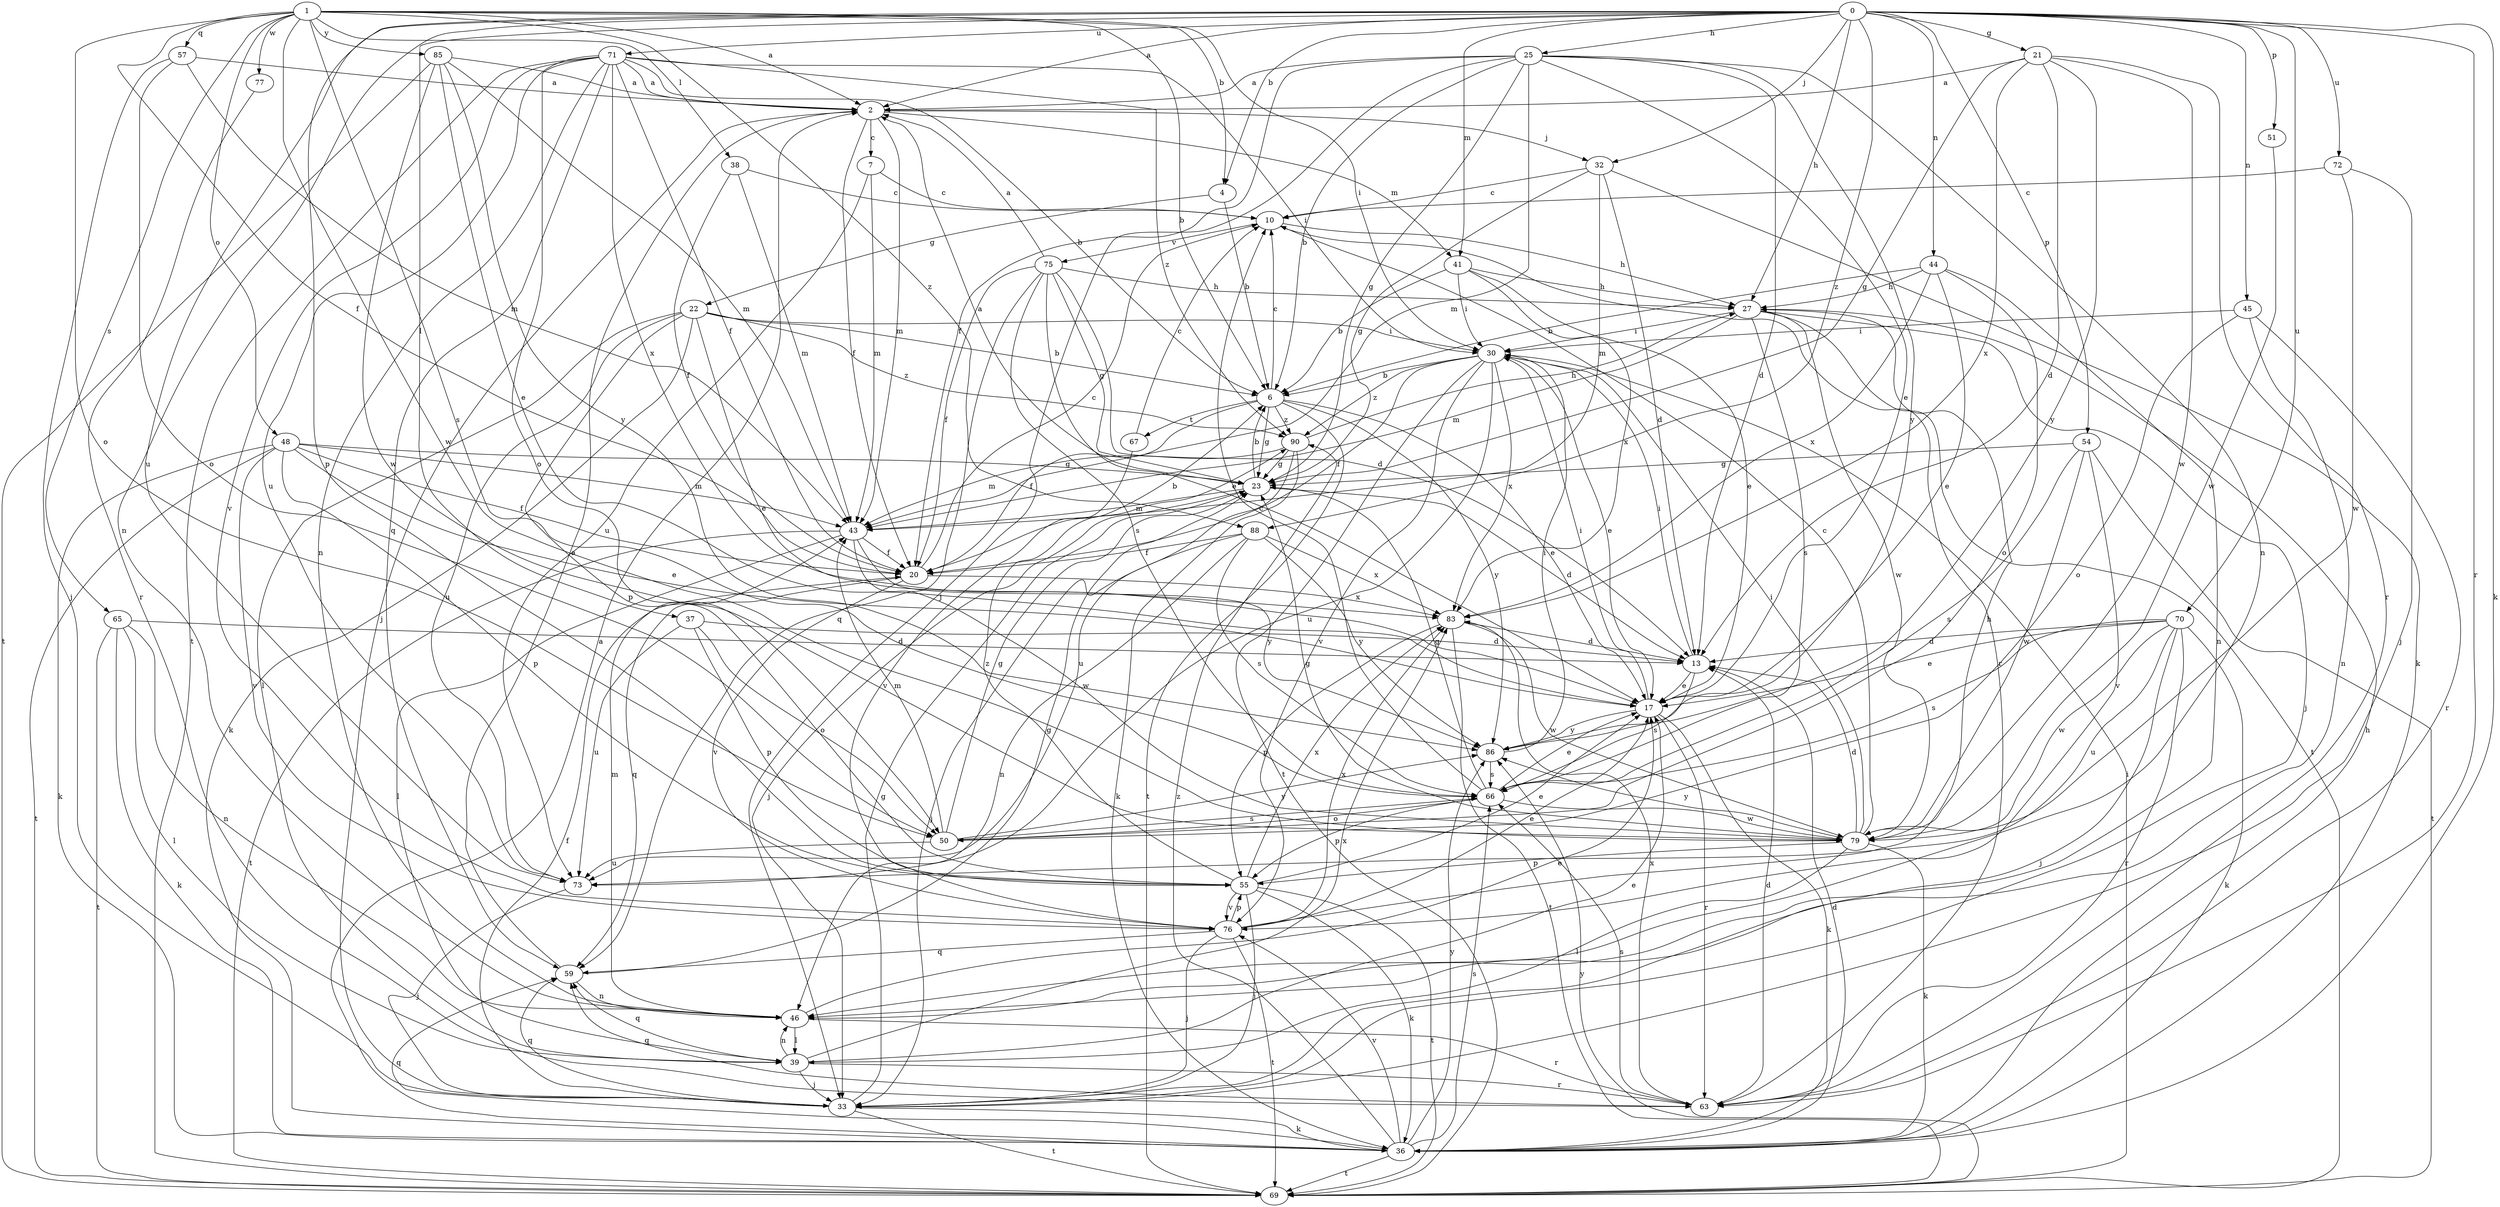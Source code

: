 strict digraph  {
0;
1;
2;
4;
6;
7;
10;
13;
17;
20;
21;
22;
23;
25;
27;
30;
32;
33;
36;
37;
38;
39;
41;
43;
44;
45;
46;
48;
50;
51;
54;
55;
57;
59;
63;
65;
66;
67;
69;
70;
71;
72;
73;
75;
76;
77;
79;
83;
85;
86;
88;
90;
0 -> 2  [label=a];
0 -> 4  [label=b];
0 -> 21  [label=g];
0 -> 25  [label=h];
0 -> 27  [label=h];
0 -> 32  [label=j];
0 -> 36  [label=k];
0 -> 37  [label=l];
0 -> 41  [label=m];
0 -> 44  [label=n];
0 -> 45  [label=n];
0 -> 46  [label=n];
0 -> 51  [label=p];
0 -> 54  [label=p];
0 -> 55  [label=p];
0 -> 63  [label=r];
0 -> 70  [label=u];
0 -> 71  [label=u];
0 -> 72  [label=u];
0 -> 73  [label=u];
0 -> 88  [label=z];
1 -> 2  [label=a];
1 -> 4  [label=b];
1 -> 6  [label=b];
1 -> 20  [label=f];
1 -> 30  [label=i];
1 -> 38  [label=l];
1 -> 48  [label=o];
1 -> 50  [label=o];
1 -> 57  [label=q];
1 -> 65  [label=s];
1 -> 66  [label=s];
1 -> 77  [label=w];
1 -> 79  [label=w];
1 -> 85  [label=y];
1 -> 88  [label=z];
2 -> 7  [label=c];
2 -> 20  [label=f];
2 -> 32  [label=j];
2 -> 33  [label=j];
2 -> 41  [label=m];
2 -> 43  [label=m];
4 -> 6  [label=b];
4 -> 22  [label=g];
6 -> 10  [label=c];
6 -> 17  [label=e];
6 -> 20  [label=f];
6 -> 23  [label=g];
6 -> 67  [label=t];
6 -> 69  [label=t];
6 -> 86  [label=y];
6 -> 90  [label=z];
7 -> 10  [label=c];
7 -> 43  [label=m];
7 -> 73  [label=u];
10 -> 27  [label=h];
10 -> 63  [label=r];
10 -> 75  [label=v];
13 -> 17  [label=e];
13 -> 30  [label=i];
13 -> 66  [label=s];
17 -> 30  [label=i];
17 -> 36  [label=k];
17 -> 63  [label=r];
17 -> 86  [label=y];
20 -> 6  [label=b];
20 -> 10  [label=c];
20 -> 59  [label=q];
20 -> 76  [label=v];
20 -> 83  [label=x];
21 -> 2  [label=a];
21 -> 13  [label=d];
21 -> 23  [label=g];
21 -> 63  [label=r];
21 -> 79  [label=w];
21 -> 83  [label=x];
21 -> 86  [label=y];
22 -> 6  [label=b];
22 -> 17  [label=e];
22 -> 30  [label=i];
22 -> 36  [label=k];
22 -> 39  [label=l];
22 -> 55  [label=p];
22 -> 73  [label=u];
22 -> 90  [label=z];
23 -> 2  [label=a];
23 -> 6  [label=b];
23 -> 13  [label=d];
23 -> 33  [label=j];
23 -> 43  [label=m];
25 -> 2  [label=a];
25 -> 6  [label=b];
25 -> 13  [label=d];
25 -> 17  [label=e];
25 -> 20  [label=f];
25 -> 23  [label=g];
25 -> 33  [label=j];
25 -> 43  [label=m];
25 -> 46  [label=n];
25 -> 86  [label=y];
27 -> 30  [label=i];
27 -> 33  [label=j];
27 -> 43  [label=m];
27 -> 66  [label=s];
27 -> 69  [label=t];
27 -> 79  [label=w];
30 -> 6  [label=b];
30 -> 17  [label=e];
30 -> 20  [label=f];
30 -> 69  [label=t];
30 -> 73  [label=u];
30 -> 76  [label=v];
30 -> 83  [label=x];
30 -> 90  [label=z];
32 -> 10  [label=c];
32 -> 13  [label=d];
32 -> 23  [label=g];
32 -> 36  [label=k];
32 -> 43  [label=m];
33 -> 20  [label=f];
33 -> 23  [label=g];
33 -> 36  [label=k];
33 -> 59  [label=q];
33 -> 69  [label=t];
36 -> 2  [label=a];
36 -> 13  [label=d];
36 -> 27  [label=h];
36 -> 59  [label=q];
36 -> 66  [label=s];
36 -> 69  [label=t];
36 -> 76  [label=v];
36 -> 86  [label=y];
36 -> 90  [label=z];
37 -> 13  [label=d];
37 -> 50  [label=o];
37 -> 55  [label=p];
37 -> 73  [label=u];
38 -> 10  [label=c];
38 -> 20  [label=f];
38 -> 43  [label=m];
39 -> 17  [label=e];
39 -> 33  [label=j];
39 -> 46  [label=n];
39 -> 59  [label=q];
39 -> 63  [label=r];
39 -> 83  [label=x];
41 -> 6  [label=b];
41 -> 17  [label=e];
41 -> 27  [label=h];
41 -> 30  [label=i];
41 -> 83  [label=x];
43 -> 20  [label=f];
43 -> 39  [label=l];
43 -> 69  [label=t];
43 -> 79  [label=w];
43 -> 86  [label=y];
44 -> 6  [label=b];
44 -> 17  [label=e];
44 -> 27  [label=h];
44 -> 46  [label=n];
44 -> 50  [label=o];
44 -> 83  [label=x];
45 -> 30  [label=i];
45 -> 46  [label=n];
45 -> 50  [label=o];
45 -> 63  [label=r];
46 -> 17  [label=e];
46 -> 39  [label=l];
46 -> 43  [label=m];
46 -> 63  [label=r];
48 -> 17  [label=e];
48 -> 20  [label=f];
48 -> 23  [label=g];
48 -> 36  [label=k];
48 -> 43  [label=m];
48 -> 55  [label=p];
48 -> 69  [label=t];
48 -> 76  [label=v];
50 -> 23  [label=g];
50 -> 43  [label=m];
50 -> 66  [label=s];
50 -> 73  [label=u];
50 -> 86  [label=y];
51 -> 79  [label=w];
54 -> 23  [label=g];
54 -> 66  [label=s];
54 -> 69  [label=t];
54 -> 76  [label=v];
54 -> 79  [label=w];
55 -> 17  [label=e];
55 -> 33  [label=j];
55 -> 36  [label=k];
55 -> 69  [label=t];
55 -> 76  [label=v];
55 -> 83  [label=x];
55 -> 90  [label=z];
57 -> 2  [label=a];
57 -> 33  [label=j];
57 -> 43  [label=m];
57 -> 50  [label=o];
59 -> 2  [label=a];
59 -> 23  [label=g];
59 -> 46  [label=n];
63 -> 13  [label=d];
63 -> 59  [label=q];
63 -> 66  [label=s];
63 -> 83  [label=x];
65 -> 13  [label=d];
65 -> 36  [label=k];
65 -> 39  [label=l];
65 -> 46  [label=n];
65 -> 69  [label=t];
66 -> 10  [label=c];
66 -> 17  [label=e];
66 -> 23  [label=g];
66 -> 50  [label=o];
66 -> 55  [label=p];
66 -> 79  [label=w];
67 -> 10  [label=c];
67 -> 76  [label=v];
69 -> 30  [label=i];
69 -> 86  [label=y];
70 -> 13  [label=d];
70 -> 17  [label=e];
70 -> 33  [label=j];
70 -> 36  [label=k];
70 -> 63  [label=r];
70 -> 66  [label=s];
70 -> 73  [label=u];
70 -> 79  [label=w];
71 -> 2  [label=a];
71 -> 6  [label=b];
71 -> 20  [label=f];
71 -> 30  [label=i];
71 -> 46  [label=n];
71 -> 50  [label=o];
71 -> 59  [label=q];
71 -> 69  [label=t];
71 -> 73  [label=u];
71 -> 76  [label=v];
71 -> 83  [label=x];
71 -> 90  [label=z];
72 -> 10  [label=c];
72 -> 33  [label=j];
72 -> 79  [label=w];
73 -> 33  [label=j];
75 -> 2  [label=a];
75 -> 13  [label=d];
75 -> 17  [label=e];
75 -> 20  [label=f];
75 -> 23  [label=g];
75 -> 27  [label=h];
75 -> 59  [label=q];
75 -> 66  [label=s];
76 -> 17  [label=e];
76 -> 27  [label=h];
76 -> 33  [label=j];
76 -> 55  [label=p];
76 -> 59  [label=q];
76 -> 69  [label=t];
76 -> 83  [label=x];
77 -> 63  [label=r];
79 -> 10  [label=c];
79 -> 13  [label=d];
79 -> 23  [label=g];
79 -> 30  [label=i];
79 -> 36  [label=k];
79 -> 39  [label=l];
79 -> 55  [label=p];
79 -> 86  [label=y];
83 -> 13  [label=d];
83 -> 55  [label=p];
83 -> 69  [label=t];
83 -> 79  [label=w];
85 -> 2  [label=a];
85 -> 17  [label=e];
85 -> 43  [label=m];
85 -> 69  [label=t];
85 -> 79  [label=w];
85 -> 86  [label=y];
86 -> 30  [label=i];
86 -> 66  [label=s];
88 -> 20  [label=f];
88 -> 33  [label=j];
88 -> 46  [label=n];
88 -> 66  [label=s];
88 -> 83  [label=x];
88 -> 86  [label=y];
90 -> 23  [label=g];
90 -> 27  [label=h];
90 -> 36  [label=k];
90 -> 43  [label=m];
90 -> 73  [label=u];
}
